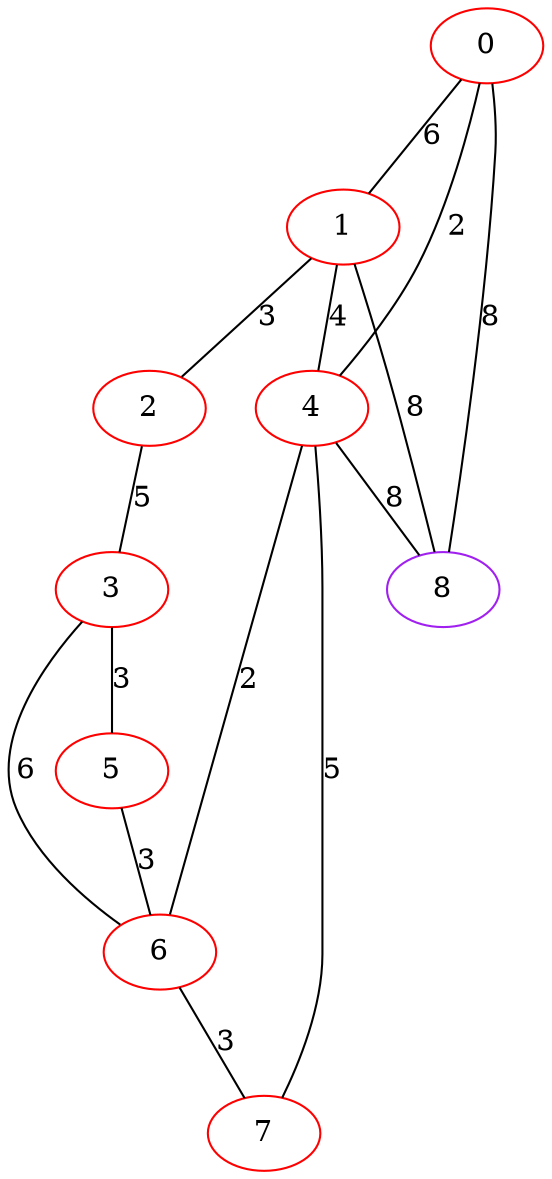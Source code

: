 graph "" {
0 [color=red, weight=1];
1 [color=red, weight=1];
2 [color=red, weight=1];
3 [color=red, weight=1];
4 [color=red, weight=1];
5 [color=red, weight=1];
6 [color=red, weight=1];
7 [color=red, weight=1];
8 [color=purple, weight=4];
0 -- 8  [key=0, label=8];
0 -- 1  [key=0, label=6];
0 -- 4  [key=0, label=2];
1 -- 8  [key=0, label=8];
1 -- 2  [key=0, label=3];
1 -- 4  [key=0, label=4];
2 -- 3  [key=0, label=5];
3 -- 5  [key=0, label=3];
3 -- 6  [key=0, label=6];
4 -- 8  [key=0, label=8];
4 -- 6  [key=0, label=2];
4 -- 7  [key=0, label=5];
5 -- 6  [key=0, label=3];
6 -- 7  [key=0, label=3];
}
